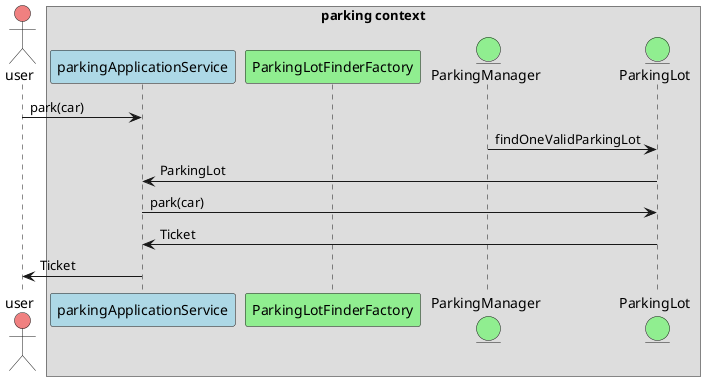 @startuml park
actor user #LightCoral

box parking context
    participant parkingApplicationService #LightBlue
    participant ParkingLotFinderFactory #LightGreen
    entity  ParkingManager #LightGreen
    entity  ParkingLot #LightGreen

end box

user -> parkingApplicationService: park(car)
ParkingManager -> ParkingLot: findOneValidParkingLot
ParkingLot -> parkingApplicationService: ParkingLot
parkingApplicationService -> ParkingLot: park(car)
ParkingLot -> parkingApplicationService: Ticket
parkingApplicationService-> user: Ticket
@enduml

@startuml create parking manager
box parking context
    participant parkingApplicationService #LightBlue
    participant ParkingLotFinderFactory #LightGreen
    participant configClient #LightYellow
end box

box config context
    participant configApplicationService #LightBlue
    participant ParkingBoyService #LightGreen
    participant ParkingBoyRepository #LightGreen
    participant ParkingLotRepository #LightGreen
    participant ParkingBoyRepository #LightYellow
    participant ParkingLotRepository #LightYellow
end box
database db #LightGray

parkingApplicationService -> ParkingLotFinderFactory: newParkingManager
ParkingLotFinderFactory -> configClient: newParkingManager
configClient -> configApplicationService: findParkingBoys
configApplicationService -> ParkingBoyService: findParkingBoys
ParkingBoyService -> ParkingBoyRepository: findParkingBoys
ParkingBoyRepository -> db: findParkingBoys
db -> ParkingBoyRepository: ParkingBoys
ParkingBoyRepository -> ParkingBoyService: ParkingBoys
ParkingBoyService -> ParkingLotRepository: findParkingLotsByIds(parkingLotIds)
ParkingLotRepository -> db: findParkingLotsByIds(parkingLotIds)
db -> ParkingLotRepository: ParkingLots
ParkingLotRepository -> ParkingBoyService: ParkingLots
ParkingBoyService -> ParkingBoyService: Triple(ParkingBoy, ParkingLot[])[]
ParkingBoyService -> configApplicationService: Triple(ParkingBoy, ParkingLot[])[]
configApplicationService -> configClient: Triple(ParkingBoy, ParkingLot[])[]
configClient -> ParkingLotFinderFactory: ParkingManager
ParkingLotFinderFactory -> parkingApplicationService: ParkingManager
@enduml
